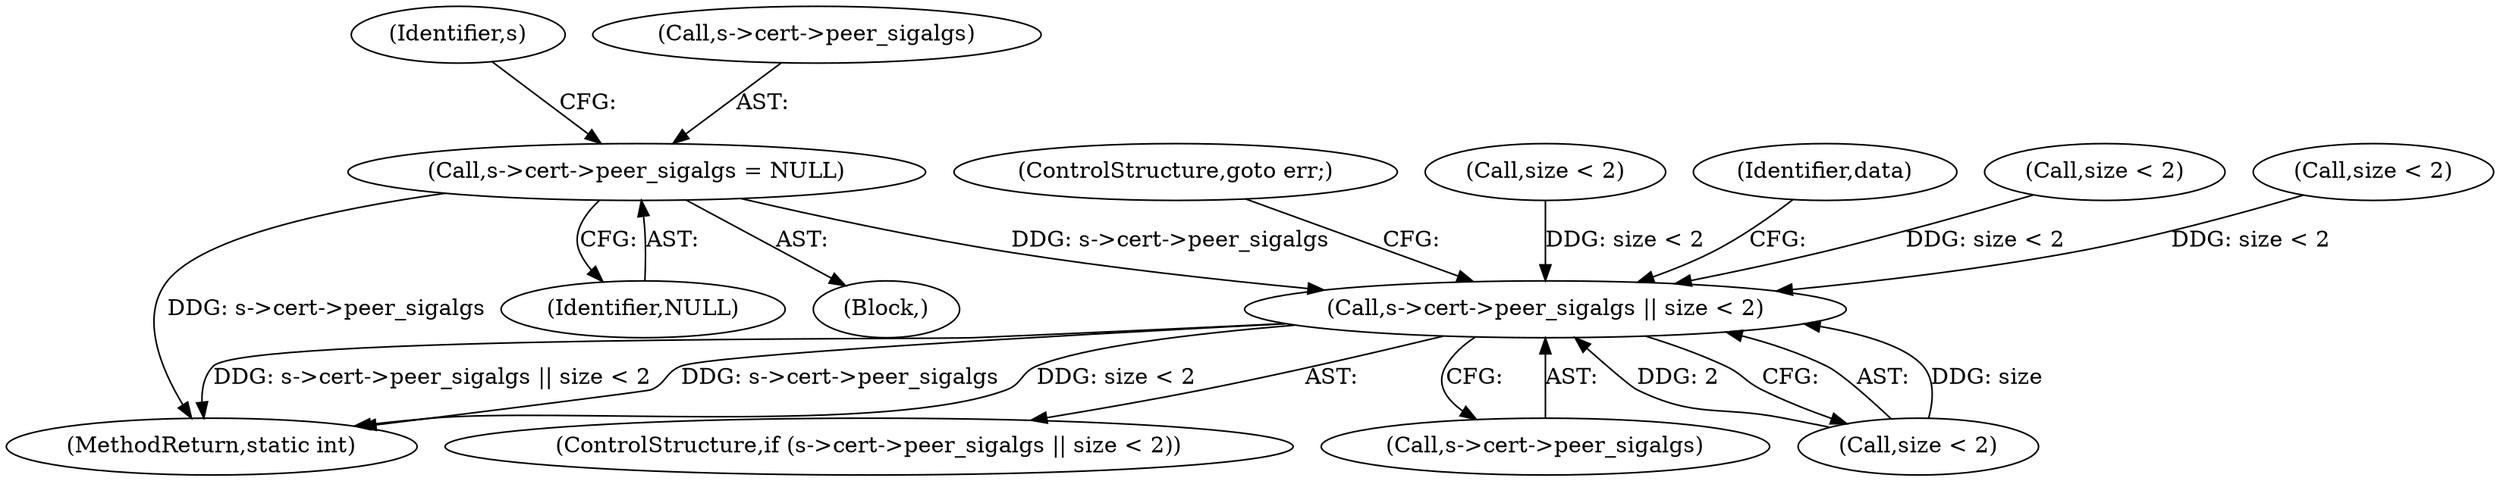 digraph "0_openssl_a004e72b95835136d3f1ea90517f706c24c03da7_3@pointer" {
"1000237" [label="(Call,s->cert->peer_sigalgs = NULL)"];
"1001018" [label="(Call,s->cert->peer_sigalgs || size < 2)"];
"1000872" [label="(Call,size < 2)"];
"1001029" [label="(Identifier,data)"];
"1001018" [label="(Call,s->cert->peer_sigalgs || size < 2)"];
"1001019" [label="(Call,s->cert->peer_sigalgs)"];
"1000243" [label="(Identifier,NULL)"];
"1001399" [label="(MethodReturn,static int)"];
"1001017" [label="(ControlStructure,if (s->cert->peer_sigalgs || size < 2))"];
"1001186" [label="(Call,size < 2)"];
"1000340" [label="(Call,size < 2)"];
"1001024" [label="(Call,size < 2)"];
"1000230" [label="(Block,)"];
"1000248" [label="(Identifier,s)"];
"1000237" [label="(Call,s->cert->peer_sigalgs = NULL)"];
"1000238" [label="(Call,s->cert->peer_sigalgs)"];
"1001027" [label="(ControlStructure,goto err;)"];
"1000237" -> "1000230"  [label="AST: "];
"1000237" -> "1000243"  [label="CFG: "];
"1000238" -> "1000237"  [label="AST: "];
"1000243" -> "1000237"  [label="AST: "];
"1000248" -> "1000237"  [label="CFG: "];
"1000237" -> "1001399"  [label="DDG: s->cert->peer_sigalgs"];
"1000237" -> "1001018"  [label="DDG: s->cert->peer_sigalgs"];
"1001018" -> "1001017"  [label="AST: "];
"1001018" -> "1001019"  [label="CFG: "];
"1001018" -> "1001024"  [label="CFG: "];
"1001019" -> "1001018"  [label="AST: "];
"1001024" -> "1001018"  [label="AST: "];
"1001027" -> "1001018"  [label="CFG: "];
"1001029" -> "1001018"  [label="CFG: "];
"1001018" -> "1001399"  [label="DDG: size < 2"];
"1001018" -> "1001399"  [label="DDG: s->cert->peer_sigalgs || size < 2"];
"1001018" -> "1001399"  [label="DDG: s->cert->peer_sigalgs"];
"1001024" -> "1001018"  [label="DDG: size"];
"1001024" -> "1001018"  [label="DDG: 2"];
"1001186" -> "1001018"  [label="DDG: size < 2"];
"1000872" -> "1001018"  [label="DDG: size < 2"];
"1000340" -> "1001018"  [label="DDG: size < 2"];
}
